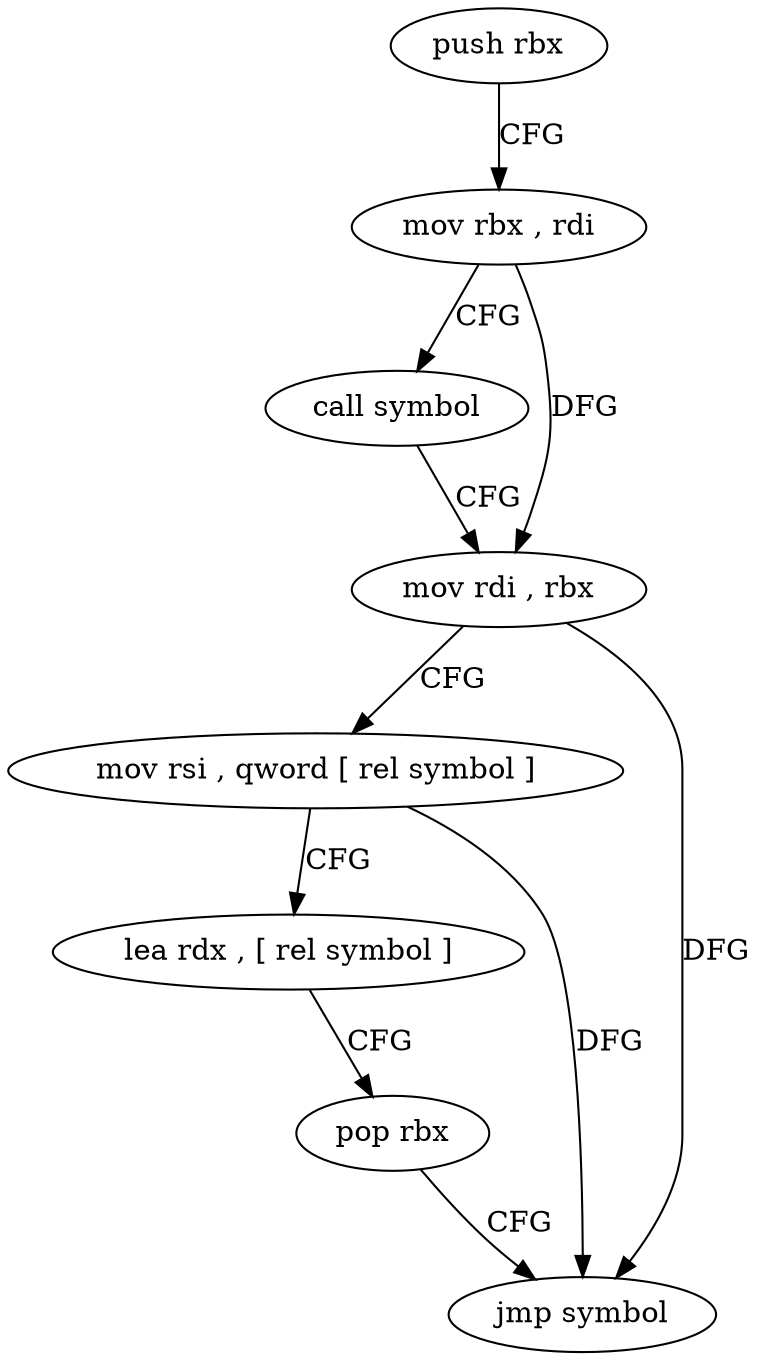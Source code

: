digraph "func" {
"290224" [label = "push rbx" ]
"290225" [label = "mov rbx , rdi" ]
"290228" [label = "call symbol" ]
"290233" [label = "mov rdi , rbx" ]
"290236" [label = "mov rsi , qword [ rel symbol ]" ]
"290243" [label = "lea rdx , [ rel symbol ]" ]
"290250" [label = "pop rbx" ]
"290251" [label = "jmp symbol" ]
"290224" -> "290225" [ label = "CFG" ]
"290225" -> "290228" [ label = "CFG" ]
"290225" -> "290233" [ label = "DFG" ]
"290228" -> "290233" [ label = "CFG" ]
"290233" -> "290236" [ label = "CFG" ]
"290233" -> "290251" [ label = "DFG" ]
"290236" -> "290243" [ label = "CFG" ]
"290236" -> "290251" [ label = "DFG" ]
"290243" -> "290250" [ label = "CFG" ]
"290250" -> "290251" [ label = "CFG" ]
}
